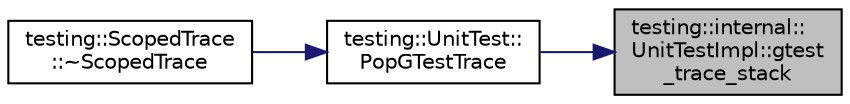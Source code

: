 digraph "testing::internal::UnitTestImpl::gtest_trace_stack"
{
 // LATEX_PDF_SIZE
  bgcolor="transparent";
  edge [fontname="Helvetica",fontsize="10",labelfontname="Helvetica",labelfontsize="10"];
  node [fontname="Helvetica",fontsize="10",shape=record];
  rankdir="RL";
  Node1 [label="testing::internal::\lUnitTestImpl::gtest\l_trace_stack",height=0.2,width=0.4,color="black", fillcolor="grey75", style="filled", fontcolor="black",tooltip=" "];
  Node1 -> Node2 [dir="back",color="midnightblue",fontsize="10",style="solid",fontname="Helvetica"];
  Node2 [label="testing::UnitTest::\lPopGTestTrace",height=0.2,width=0.4,color="black",URL="$classtesting_1_1UnitTest.html#a70b3e3282778bc9a36520fe0a8be3c57",tooltip=" "];
  Node2 -> Node3 [dir="back",color="midnightblue",fontsize="10",style="solid",fontname="Helvetica"];
  Node3 [label="testing::ScopedTrace\l::~ScopedTrace",height=0.2,width=0.4,color="black",URL="$classtesting_1_1ScopedTrace.html#aa8320ec2679f205cf2c14f508ba35b4d",tooltip=" "];
}
